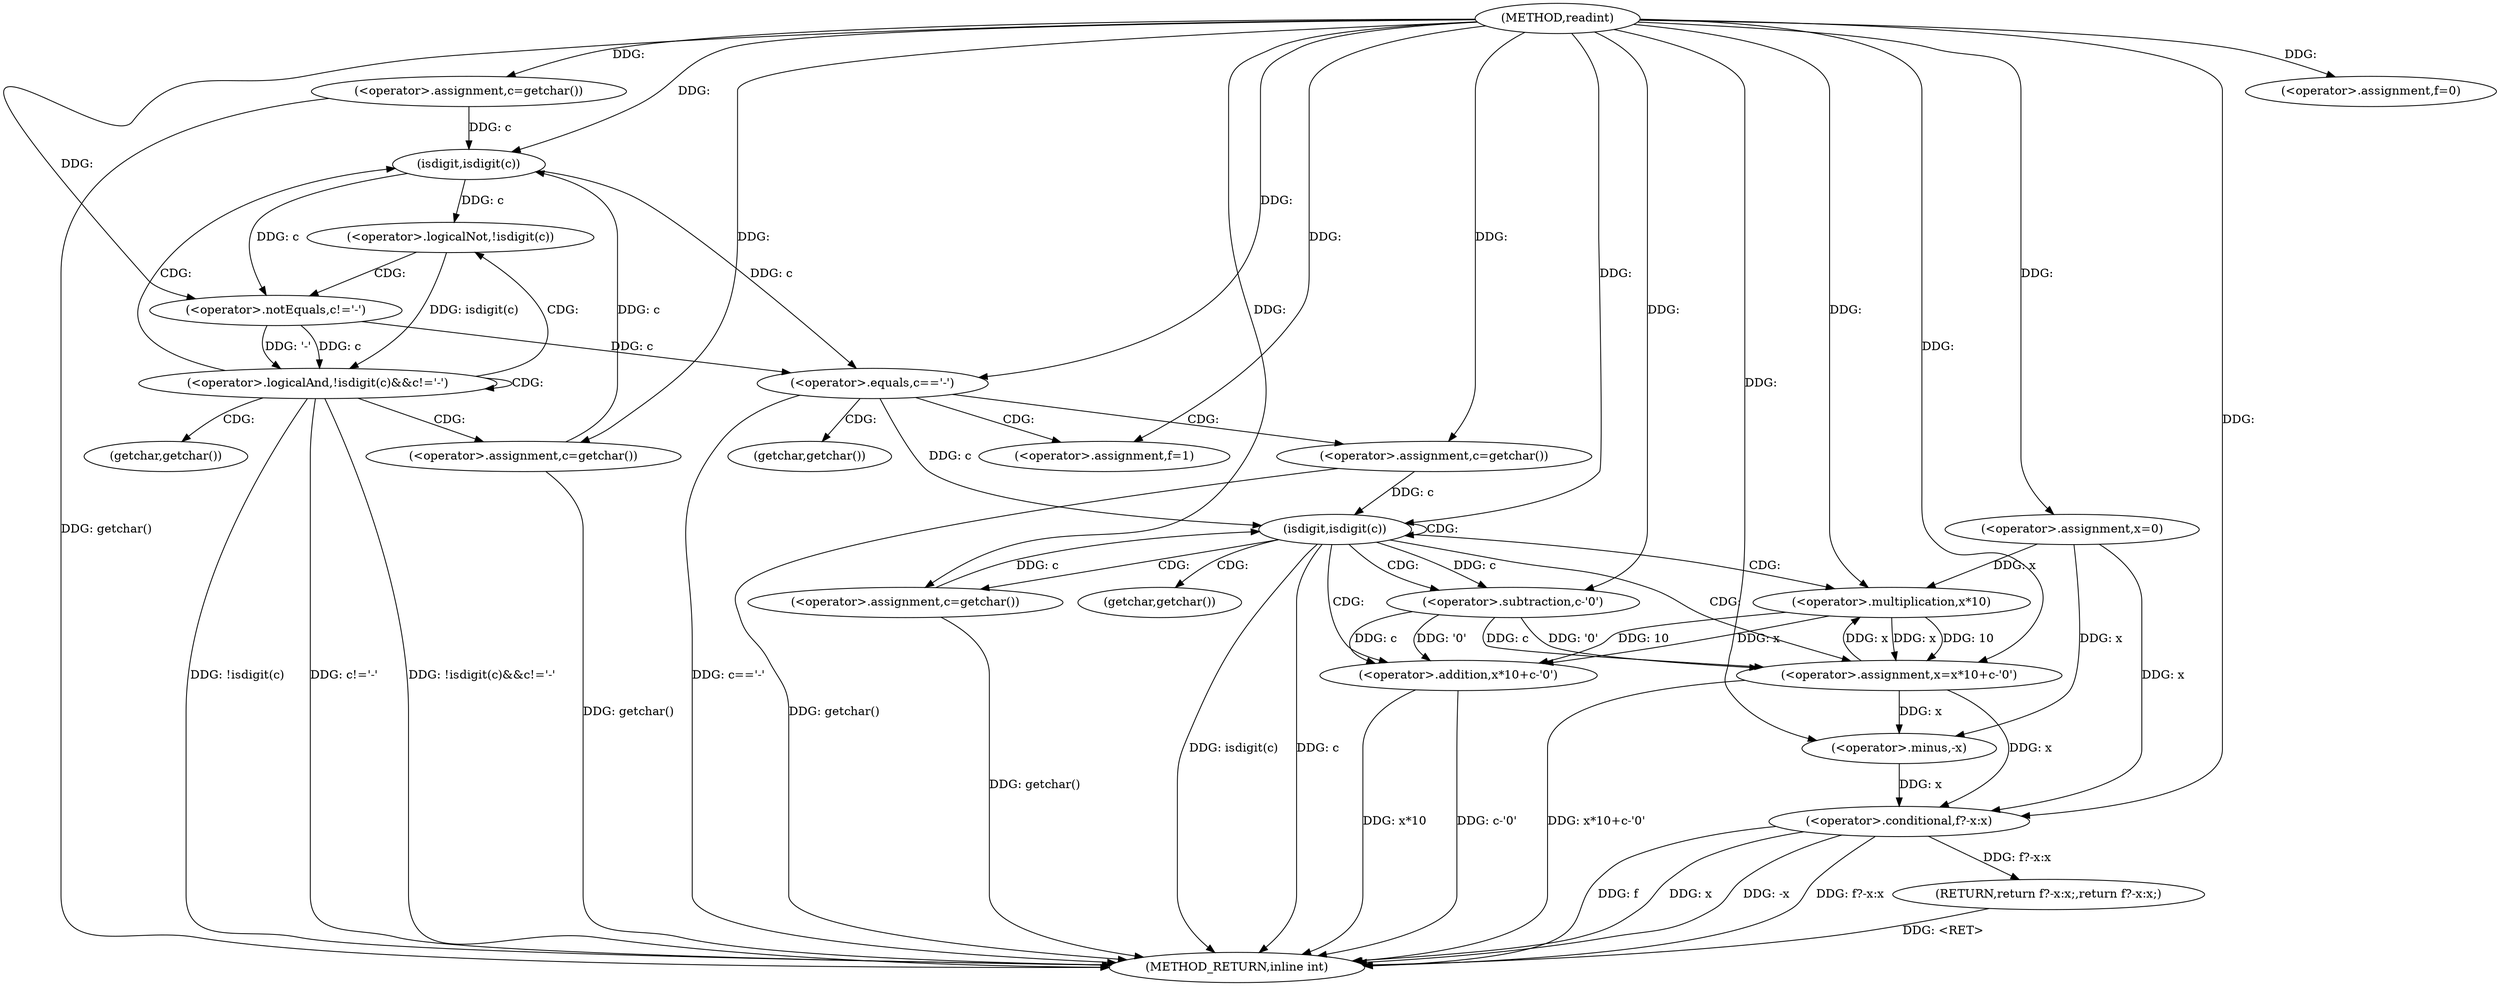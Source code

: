 digraph "readint" {  
"1000101" [label = "(METHOD,readint)" ]
"1000159" [label = "(METHOD_RETURN,inline int)" ]
"1000104" [label = "(<operator>.assignment,x=0)" ]
"1000108" [label = "(<operator>.assignment,f=0)" ]
"1000112" [label = "(<operator>.assignment,c=getchar())" ]
"1000153" [label = "(RETURN,return f?-x:x;,return f?-x:x;)" ]
"1000116" [label = "(<operator>.logicalAnd,!isdigit(c)&&c!='-')" ]
"1000123" [label = "(<operator>.assignment,c=getchar())" ]
"1000127" [label = "(<operator>.equals,c=='-')" ]
"1000138" [label = "(isdigit,isdigit(c))" ]
"1000154" [label = "(<operator>.conditional,f?-x:x)" ]
"1000131" [label = "(<operator>.assignment,f=1)" ]
"1000134" [label = "(<operator>.assignment,c=getchar())" ]
"1000141" [label = "(<operator>.assignment,x=x*10+c-'0')" ]
"1000150" [label = "(<operator>.assignment,c=getchar())" ]
"1000117" [label = "(<operator>.logicalNot,!isdigit(c))" ]
"1000120" [label = "(<operator>.notEquals,c!='-')" ]
"1000156" [label = "(<operator>.minus,-x)" ]
"1000118" [label = "(isdigit,isdigit(c))" ]
"1000143" [label = "(<operator>.addition,x*10+c-'0')" ]
"1000144" [label = "(<operator>.multiplication,x*10)" ]
"1000147" [label = "(<operator>.subtraction,c-'0')" ]
"1000125" [label = "(getchar,getchar())" ]
"1000136" [label = "(getchar,getchar())" ]
"1000152" [label = "(getchar,getchar())" ]
  "1000153" -> "1000159"  [ label = "DDG: <RET>"] 
  "1000112" -> "1000159"  [ label = "DDG: getchar()"] 
  "1000116" -> "1000159"  [ label = "DDG: !isdigit(c)"] 
  "1000116" -> "1000159"  [ label = "DDG: c!='-'"] 
  "1000116" -> "1000159"  [ label = "DDG: !isdigit(c)&&c!='-'"] 
  "1000127" -> "1000159"  [ label = "DDG: c=='-'"] 
  "1000134" -> "1000159"  [ label = "DDG: getchar()"] 
  "1000138" -> "1000159"  [ label = "DDG: c"] 
  "1000138" -> "1000159"  [ label = "DDG: isdigit(c)"] 
  "1000154" -> "1000159"  [ label = "DDG: f"] 
  "1000154" -> "1000159"  [ label = "DDG: x"] 
  "1000154" -> "1000159"  [ label = "DDG: -x"] 
  "1000154" -> "1000159"  [ label = "DDG: f?-x:x"] 
  "1000143" -> "1000159"  [ label = "DDG: x*10"] 
  "1000143" -> "1000159"  [ label = "DDG: c-'0'"] 
  "1000141" -> "1000159"  [ label = "DDG: x*10+c-'0'"] 
  "1000150" -> "1000159"  [ label = "DDG: getchar()"] 
  "1000123" -> "1000159"  [ label = "DDG: getchar()"] 
  "1000101" -> "1000104"  [ label = "DDG: "] 
  "1000101" -> "1000108"  [ label = "DDG: "] 
  "1000101" -> "1000112"  [ label = "DDG: "] 
  "1000154" -> "1000153"  [ label = "DDG: f?-x:x"] 
  "1000101" -> "1000123"  [ label = "DDG: "] 
  "1000101" -> "1000154"  [ label = "DDG: "] 
  "1000156" -> "1000154"  [ label = "DDG: x"] 
  "1000104" -> "1000154"  [ label = "DDG: x"] 
  "1000141" -> "1000154"  [ label = "DDG: x"] 
  "1000117" -> "1000116"  [ label = "DDG: isdigit(c)"] 
  "1000120" -> "1000116"  [ label = "DDG: c"] 
  "1000120" -> "1000116"  [ label = "DDG: '-'"] 
  "1000118" -> "1000127"  [ label = "DDG: c"] 
  "1000120" -> "1000127"  [ label = "DDG: c"] 
  "1000101" -> "1000127"  [ label = "DDG: "] 
  "1000101" -> "1000131"  [ label = "DDG: "] 
  "1000101" -> "1000134"  [ label = "DDG: "] 
  "1000127" -> "1000138"  [ label = "DDG: c"] 
  "1000134" -> "1000138"  [ label = "DDG: c"] 
  "1000150" -> "1000138"  [ label = "DDG: c"] 
  "1000101" -> "1000138"  [ label = "DDG: "] 
  "1000147" -> "1000141"  [ label = "DDG: c"] 
  "1000147" -> "1000141"  [ label = "DDG: '0'"] 
  "1000144" -> "1000141"  [ label = "DDG: 10"] 
  "1000144" -> "1000141"  [ label = "DDG: x"] 
  "1000101" -> "1000150"  [ label = "DDG: "] 
  "1000118" -> "1000117"  [ label = "DDG: c"] 
  "1000118" -> "1000120"  [ label = "DDG: c"] 
  "1000101" -> "1000120"  [ label = "DDG: "] 
  "1000101" -> "1000141"  [ label = "DDG: "] 
  "1000104" -> "1000156"  [ label = "DDG: x"] 
  "1000141" -> "1000156"  [ label = "DDG: x"] 
  "1000101" -> "1000156"  [ label = "DDG: "] 
  "1000112" -> "1000118"  [ label = "DDG: c"] 
  "1000123" -> "1000118"  [ label = "DDG: c"] 
  "1000101" -> "1000118"  [ label = "DDG: "] 
  "1000144" -> "1000143"  [ label = "DDG: 10"] 
  "1000144" -> "1000143"  [ label = "DDG: x"] 
  "1000147" -> "1000143"  [ label = "DDG: c"] 
  "1000147" -> "1000143"  [ label = "DDG: '0'"] 
  "1000104" -> "1000144"  [ label = "DDG: x"] 
  "1000141" -> "1000144"  [ label = "DDG: x"] 
  "1000101" -> "1000144"  [ label = "DDG: "] 
  "1000138" -> "1000147"  [ label = "DDG: c"] 
  "1000101" -> "1000147"  [ label = "DDG: "] 
  "1000116" -> "1000125"  [ label = "CDG: "] 
  "1000116" -> "1000116"  [ label = "CDG: "] 
  "1000116" -> "1000117"  [ label = "CDG: "] 
  "1000116" -> "1000123"  [ label = "CDG: "] 
  "1000116" -> "1000118"  [ label = "CDG: "] 
  "1000127" -> "1000131"  [ label = "CDG: "] 
  "1000127" -> "1000136"  [ label = "CDG: "] 
  "1000127" -> "1000134"  [ label = "CDG: "] 
  "1000138" -> "1000143"  [ label = "CDG: "] 
  "1000138" -> "1000141"  [ label = "CDG: "] 
  "1000138" -> "1000147"  [ label = "CDG: "] 
  "1000138" -> "1000152"  [ label = "CDG: "] 
  "1000138" -> "1000150"  [ label = "CDG: "] 
  "1000138" -> "1000144"  [ label = "CDG: "] 
  "1000138" -> "1000138"  [ label = "CDG: "] 
  "1000117" -> "1000120"  [ label = "CDG: "] 
}
